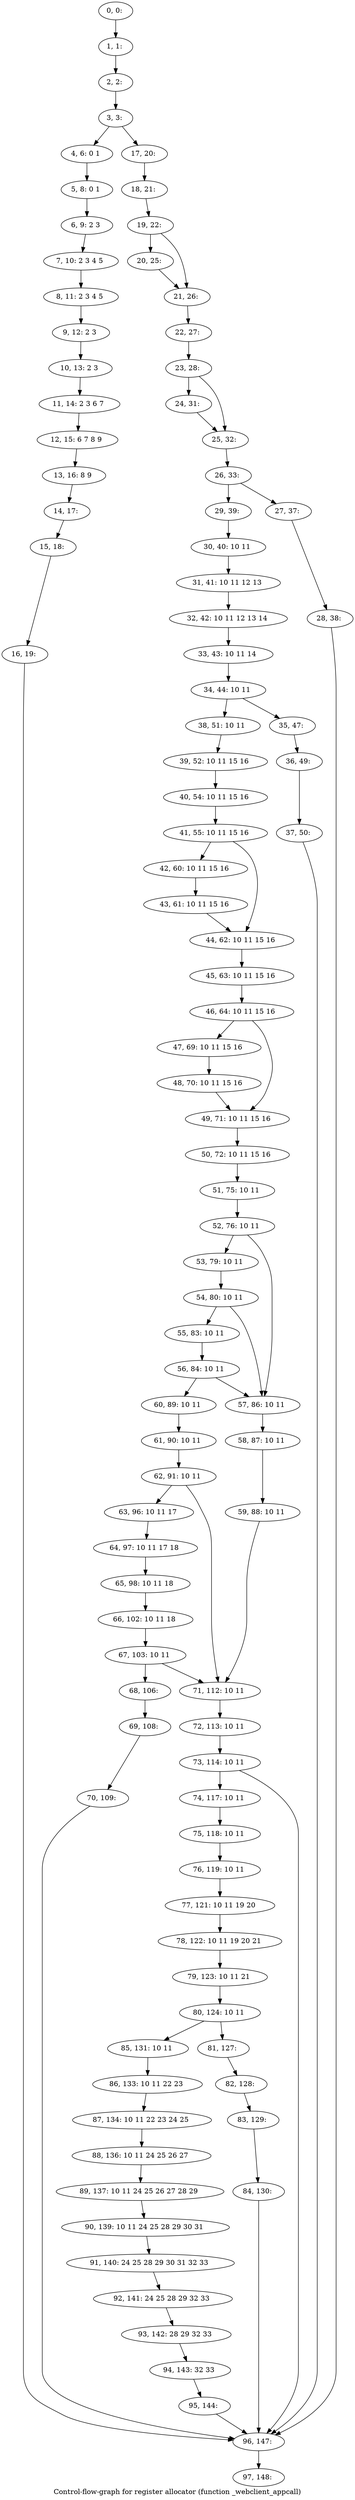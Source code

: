 digraph G {
graph [label="Control-flow-graph for register allocator (function _webclient_appcall)"]
0[label="0, 0: "];
1[label="1, 1: "];
2[label="2, 2: "];
3[label="3, 3: "];
4[label="4, 6: 0 1 "];
5[label="5, 8: 0 1 "];
6[label="6, 9: 2 3 "];
7[label="7, 10: 2 3 4 5 "];
8[label="8, 11: 2 3 4 5 "];
9[label="9, 12: 2 3 "];
10[label="10, 13: 2 3 "];
11[label="11, 14: 2 3 6 7 "];
12[label="12, 15: 6 7 8 9 "];
13[label="13, 16: 8 9 "];
14[label="14, 17: "];
15[label="15, 18: "];
16[label="16, 19: "];
17[label="17, 20: "];
18[label="18, 21: "];
19[label="19, 22: "];
20[label="20, 25: "];
21[label="21, 26: "];
22[label="22, 27: "];
23[label="23, 28: "];
24[label="24, 31: "];
25[label="25, 32: "];
26[label="26, 33: "];
27[label="27, 37: "];
28[label="28, 38: "];
29[label="29, 39: "];
30[label="30, 40: 10 11 "];
31[label="31, 41: 10 11 12 13 "];
32[label="32, 42: 10 11 12 13 14 "];
33[label="33, 43: 10 11 14 "];
34[label="34, 44: 10 11 "];
35[label="35, 47: "];
36[label="36, 49: "];
37[label="37, 50: "];
38[label="38, 51: 10 11 "];
39[label="39, 52: 10 11 15 16 "];
40[label="40, 54: 10 11 15 16 "];
41[label="41, 55: 10 11 15 16 "];
42[label="42, 60: 10 11 15 16 "];
43[label="43, 61: 10 11 15 16 "];
44[label="44, 62: 10 11 15 16 "];
45[label="45, 63: 10 11 15 16 "];
46[label="46, 64: 10 11 15 16 "];
47[label="47, 69: 10 11 15 16 "];
48[label="48, 70: 10 11 15 16 "];
49[label="49, 71: 10 11 15 16 "];
50[label="50, 72: 10 11 15 16 "];
51[label="51, 75: 10 11 "];
52[label="52, 76: 10 11 "];
53[label="53, 79: 10 11 "];
54[label="54, 80: 10 11 "];
55[label="55, 83: 10 11 "];
56[label="56, 84: 10 11 "];
57[label="57, 86: 10 11 "];
58[label="58, 87: 10 11 "];
59[label="59, 88: 10 11 "];
60[label="60, 89: 10 11 "];
61[label="61, 90: 10 11 "];
62[label="62, 91: 10 11 "];
63[label="63, 96: 10 11 17 "];
64[label="64, 97: 10 11 17 18 "];
65[label="65, 98: 10 11 18 "];
66[label="66, 102: 10 11 18 "];
67[label="67, 103: 10 11 "];
68[label="68, 106: "];
69[label="69, 108: "];
70[label="70, 109: "];
71[label="71, 112: 10 11 "];
72[label="72, 113: 10 11 "];
73[label="73, 114: 10 11 "];
74[label="74, 117: 10 11 "];
75[label="75, 118: 10 11 "];
76[label="76, 119: 10 11 "];
77[label="77, 121: 10 11 19 20 "];
78[label="78, 122: 10 11 19 20 21 "];
79[label="79, 123: 10 11 21 "];
80[label="80, 124: 10 11 "];
81[label="81, 127: "];
82[label="82, 128: "];
83[label="83, 129: "];
84[label="84, 130: "];
85[label="85, 131: 10 11 "];
86[label="86, 133: 10 11 22 23 "];
87[label="87, 134: 10 11 22 23 24 25 "];
88[label="88, 136: 10 11 24 25 26 27 "];
89[label="89, 137: 10 11 24 25 26 27 28 29 "];
90[label="90, 139: 10 11 24 25 28 29 30 31 "];
91[label="91, 140: 24 25 28 29 30 31 32 33 "];
92[label="92, 141: 24 25 28 29 32 33 "];
93[label="93, 142: 28 29 32 33 "];
94[label="94, 143: 32 33 "];
95[label="95, 144: "];
96[label="96, 147: "];
97[label="97, 148: "];
0->1 ;
1->2 ;
2->3 ;
3->4 ;
3->17 ;
4->5 ;
5->6 ;
6->7 ;
7->8 ;
8->9 ;
9->10 ;
10->11 ;
11->12 ;
12->13 ;
13->14 ;
14->15 ;
15->16 ;
16->96 ;
17->18 ;
18->19 ;
19->20 ;
19->21 ;
20->21 ;
21->22 ;
22->23 ;
23->24 ;
23->25 ;
24->25 ;
25->26 ;
26->27 ;
26->29 ;
27->28 ;
28->96 ;
29->30 ;
30->31 ;
31->32 ;
32->33 ;
33->34 ;
34->35 ;
34->38 ;
35->36 ;
36->37 ;
37->96 ;
38->39 ;
39->40 ;
40->41 ;
41->42 ;
41->44 ;
42->43 ;
43->44 ;
44->45 ;
45->46 ;
46->47 ;
46->49 ;
47->48 ;
48->49 ;
49->50 ;
50->51 ;
51->52 ;
52->53 ;
52->57 ;
53->54 ;
54->55 ;
54->57 ;
55->56 ;
56->57 ;
56->60 ;
57->58 ;
58->59 ;
59->71 ;
60->61 ;
61->62 ;
62->63 ;
62->71 ;
63->64 ;
64->65 ;
65->66 ;
66->67 ;
67->68 ;
67->71 ;
68->69 ;
69->70 ;
70->96 ;
71->72 ;
72->73 ;
73->74 ;
73->96 ;
74->75 ;
75->76 ;
76->77 ;
77->78 ;
78->79 ;
79->80 ;
80->81 ;
80->85 ;
81->82 ;
82->83 ;
83->84 ;
84->96 ;
85->86 ;
86->87 ;
87->88 ;
88->89 ;
89->90 ;
90->91 ;
91->92 ;
92->93 ;
93->94 ;
94->95 ;
95->96 ;
96->97 ;
}
